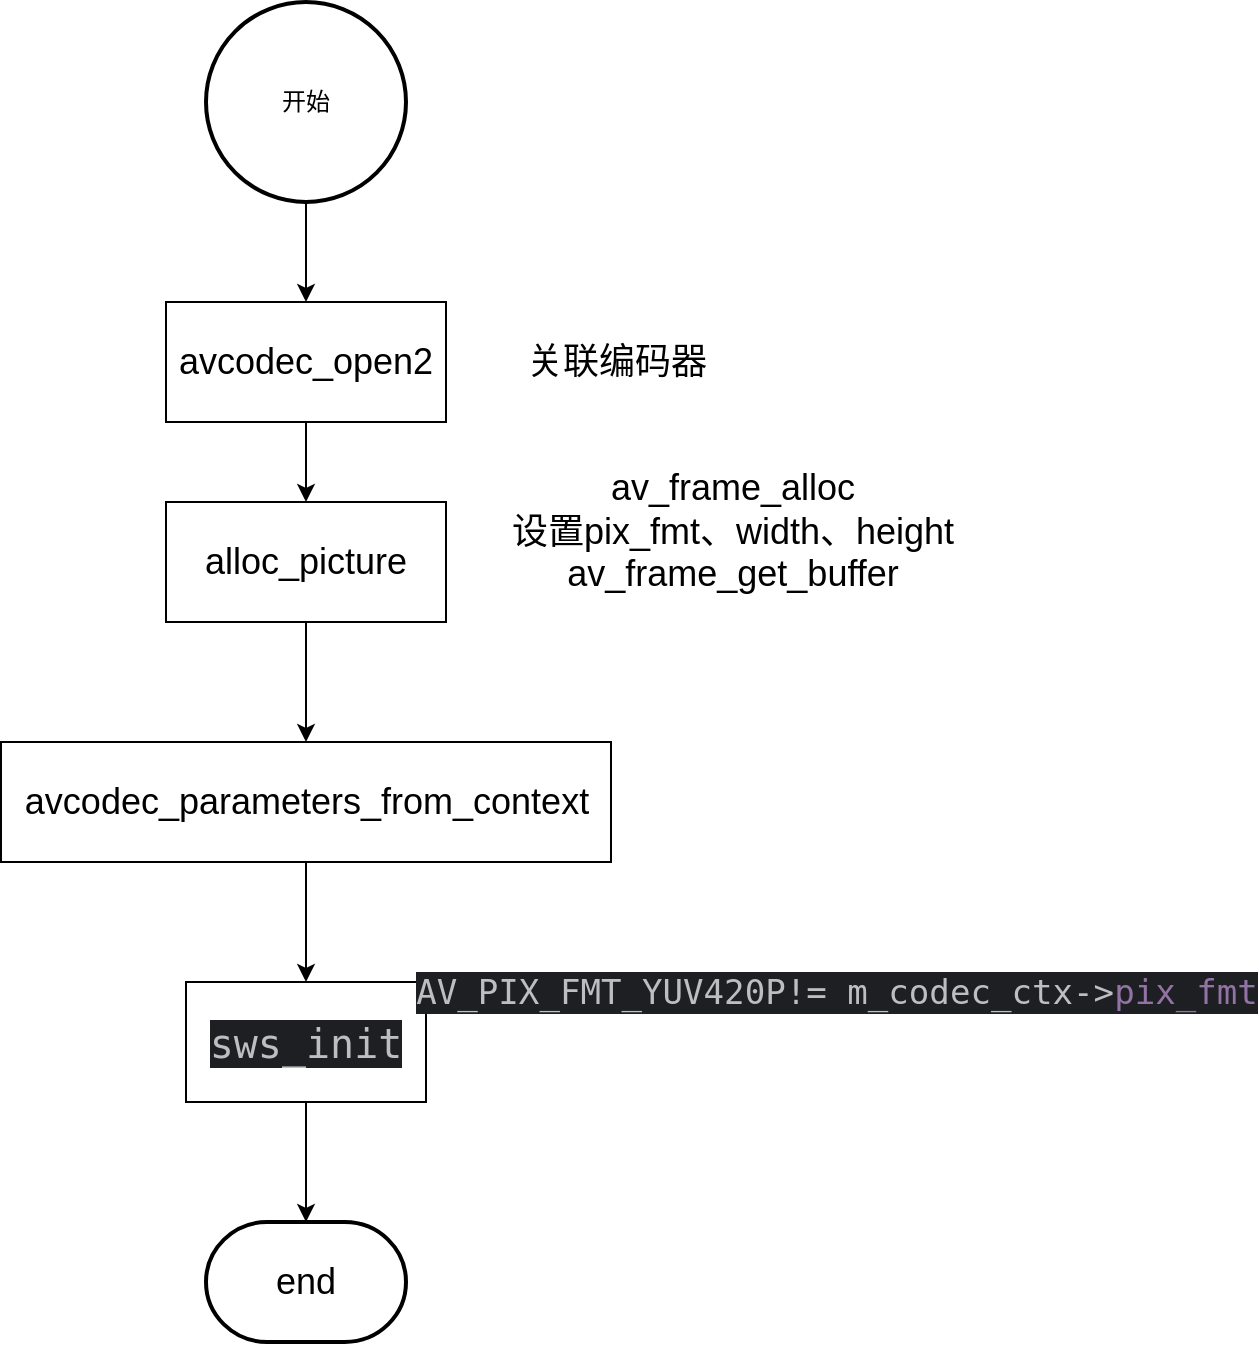 <mxfile version="22.1.2" type="device">
  <diagram name="第 1 页" id="ehSb7dfmFRi_pCBwO8iK">
    <mxGraphModel dx="2056" dy="1178" grid="1" gridSize="10" guides="1" tooltips="1" connect="1" arrows="1" fold="1" page="1" pageScale="1" pageWidth="2336" pageHeight="1654" math="0" shadow="0">
      <root>
        <mxCell id="0" />
        <mxCell id="1" parent="0" />
        <mxCell id="iOddxxOlNLn_K-lOoWb_-9" style="edgeStyle=orthogonalEdgeStyle;rounded=0;orthogonalLoop=1;jettySize=auto;html=1;exitX=0.5;exitY=1;exitDx=0;exitDy=0;exitPerimeter=0;" parent="1" source="iOddxxOlNLn_K-lOoWb_-2" target="iOddxxOlNLn_K-lOoWb_-3" edge="1">
          <mxGeometry relative="1" as="geometry" />
        </mxCell>
        <mxCell id="iOddxxOlNLn_K-lOoWb_-2" value="开始" style="strokeWidth=2;html=1;shape=mxgraph.flowchart.start_2;whiteSpace=wrap;" parent="1" vertex="1">
          <mxGeometry x="830" y="80" width="100" height="100" as="geometry" />
        </mxCell>
        <mxCell id="iOddxxOlNLn_K-lOoWb_-10" style="edgeStyle=orthogonalEdgeStyle;rounded=0;orthogonalLoop=1;jettySize=auto;html=1;exitX=0.5;exitY=1;exitDx=0;exitDy=0;" parent="1" source="iOddxxOlNLn_K-lOoWb_-3" target="iOddxxOlNLn_K-lOoWb_-5" edge="1">
          <mxGeometry relative="1" as="geometry" />
        </mxCell>
        <mxCell id="iOddxxOlNLn_K-lOoWb_-3" value="avcodec_open2" style="rounded=0;whiteSpace=wrap;html=1;fontSize=18;" parent="1" vertex="1">
          <mxGeometry x="810" y="230" width="140" height="60" as="geometry" />
        </mxCell>
        <mxCell id="iOddxxOlNLn_K-lOoWb_-4" value="关联编码器" style="text;html=1;align=center;verticalAlign=middle;resizable=0;points=[];autosize=1;strokeColor=none;fillColor=none;fontSize=18;" parent="1" vertex="1">
          <mxGeometry x="980" y="240" width="110" height="40" as="geometry" />
        </mxCell>
        <mxCell id="0Ov1XQYsaDSXBhKKuHZk-2" style="edgeStyle=orthogonalEdgeStyle;rounded=0;orthogonalLoop=1;jettySize=auto;html=1;exitX=0.5;exitY=1;exitDx=0;exitDy=0;entryX=0.5;entryY=0;entryDx=0;entryDy=0;" edge="1" parent="1" source="iOddxxOlNLn_K-lOoWb_-5" target="iOddxxOlNLn_K-lOoWb_-7">
          <mxGeometry relative="1" as="geometry" />
        </mxCell>
        <mxCell id="iOddxxOlNLn_K-lOoWb_-5" value="alloc_picture" style="rounded=0;whiteSpace=wrap;html=1;fontSize=18;" parent="1" vertex="1">
          <mxGeometry x="810" y="330" width="140" height="60" as="geometry" />
        </mxCell>
        <mxCell id="iOddxxOlNLn_K-lOoWb_-6" value="av_frame_alloc&lt;div&gt;设置pix_fmt、width、height&lt;/div&gt;&lt;div&gt;&lt;span style=&quot;text-wrap: wrap;&quot;&gt;av_frame_get_buffer&lt;/span&gt;&lt;br&gt;&lt;/div&gt;" style="text;html=1;align=center;verticalAlign=middle;resizable=0;points=[];autosize=1;strokeColor=none;fillColor=none;fontSize=18;" parent="1" vertex="1">
          <mxGeometry x="973" y="305" width="240" height="80" as="geometry" />
        </mxCell>
        <mxCell id="0Ov1XQYsaDSXBhKKuHZk-3" style="edgeStyle=orthogonalEdgeStyle;rounded=0;orthogonalLoop=1;jettySize=auto;html=1;exitX=0.5;exitY=1;exitDx=0;exitDy=0;entryX=0.5;entryY=0;entryDx=0;entryDy=0;" edge="1" parent="1" source="iOddxxOlNLn_K-lOoWb_-7" target="0Ov1XQYsaDSXBhKKuHZk-1">
          <mxGeometry relative="1" as="geometry" />
        </mxCell>
        <mxCell id="iOddxxOlNLn_K-lOoWb_-7" value="avcodec_parameters_from_context" style="rounded=0;whiteSpace=wrap;html=1;fontSize=18;" parent="1" vertex="1">
          <mxGeometry x="727.5" y="450" width="305" height="60" as="geometry" />
        </mxCell>
        <mxCell id="iOddxxOlNLn_K-lOoWb_-8" value="end" style="strokeWidth=2;html=1;shape=mxgraph.flowchart.terminator;whiteSpace=wrap;fontSize=18;" parent="1" vertex="1">
          <mxGeometry x="830" y="690" width="100" height="60" as="geometry" />
        </mxCell>
        <mxCell id="0Ov1XQYsaDSXBhKKuHZk-4" style="edgeStyle=orthogonalEdgeStyle;rounded=0;orthogonalLoop=1;jettySize=auto;html=1;exitX=0.5;exitY=1;exitDx=0;exitDy=0;" edge="1" parent="1" source="0Ov1XQYsaDSXBhKKuHZk-1" target="iOddxxOlNLn_K-lOoWb_-8">
          <mxGeometry relative="1" as="geometry" />
        </mxCell>
        <mxCell id="0Ov1XQYsaDSXBhKKuHZk-1" value="&lt;div style=&quot;background-color:#1e1f22;color:#bcbec4&quot;&gt;&lt;pre style=&quot;font-family: &amp;quot;JetBrains Mono&amp;quot;, monospace;&quot;&gt;&lt;font style=&quot;font-size: 20px;&quot;&gt;sws_init&lt;/font&gt;&lt;/pre&gt;&lt;/div&gt;" style="whiteSpace=wrap;html=1;" vertex="1" parent="1">
          <mxGeometry x="820" y="570" width="120" height="60" as="geometry" />
        </mxCell>
        <mxCell id="0Ov1XQYsaDSXBhKKuHZk-6" value="&lt;div style=&quot;background-color:#1e1f22;color:#bcbec4&quot;&gt;&lt;pre style=&quot;font-family:&#39;JetBrains Mono&#39;,monospace;font-size:12.8pt;&quot;&gt;AV_PIX_FMT_YUV420P!= m_codec_ctx-&amp;gt;&lt;span style=&quot;color:#9373a5;&quot;&gt;pix_fmt&lt;/span&gt;&lt;/pre&gt;&lt;/div&gt;" style="text;html=1;align=center;verticalAlign=middle;resizable=0;points=[];autosize=1;strokeColor=none;fillColor=none;" vertex="1" parent="1">
          <mxGeometry x="950" y="540" width="390" height="70" as="geometry" />
        </mxCell>
      </root>
    </mxGraphModel>
  </diagram>
</mxfile>
